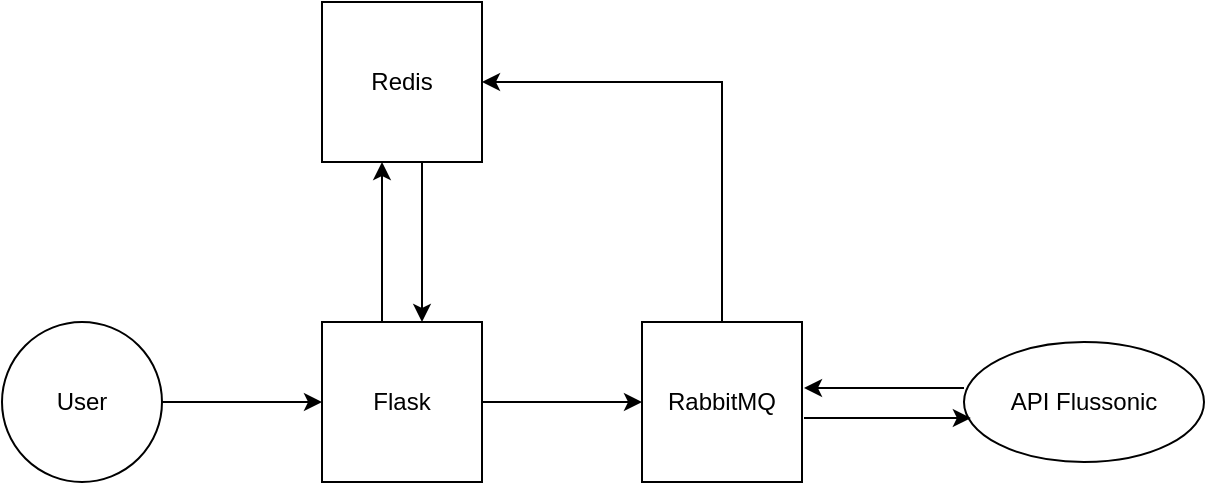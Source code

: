 <mxfile version="20.3.3" type="github"><diagram id="Vcrh20kyoeob-keiPXLj" name="Page-1"><mxGraphModel dx="1038" dy="547" grid="1" gridSize="10" guides="1" tooltips="1" connect="1" arrows="1" fold="1" page="1" pageScale="1" pageWidth="850" pageHeight="1100" math="0" shadow="0"><root><mxCell id="0"/><mxCell id="1" parent="0"/><mxCell id="8wIsJupdGh3dZKhpH62d-8" value="" style="edgeStyle=orthogonalEdgeStyle;rounded=0;orthogonalLoop=1;jettySize=auto;html=1;" parent="1" source="8wIsJupdGh3dZKhpH62d-1" target="8wIsJupdGh3dZKhpH62d-2" edge="1"><mxGeometry relative="1" as="geometry"><Array as="points"><mxPoint x="310" y="200"/><mxPoint x="310" y="200"/></Array></mxGeometry></mxCell><mxCell id="1Y6yT3KGCLKJAHFg1xqe-2" value="" style="edgeStyle=orthogonalEdgeStyle;rounded=0;orthogonalLoop=1;jettySize=auto;html=1;" edge="1" parent="1" source="8wIsJupdGh3dZKhpH62d-1" target="8wIsJupdGh3dZKhpH62d-16"><mxGeometry relative="1" as="geometry"/></mxCell><mxCell id="8wIsJupdGh3dZKhpH62d-1" value="Flask" style="whiteSpace=wrap;html=1;aspect=fixed;" parent="1" vertex="1"><mxGeometry x="280" y="240" width="80" height="80" as="geometry"/></mxCell><mxCell id="1Y6yT3KGCLKJAHFg1xqe-4" value="" style="edgeStyle=orthogonalEdgeStyle;rounded=0;orthogonalLoop=1;jettySize=auto;html=1;" edge="1" parent="1" source="8wIsJupdGh3dZKhpH62d-2" target="8wIsJupdGh3dZKhpH62d-1"><mxGeometry relative="1" as="geometry"><Array as="points"><mxPoint x="330" y="200"/><mxPoint x="330" y="200"/></Array></mxGeometry></mxCell><mxCell id="8wIsJupdGh3dZKhpH62d-2" value="Redis" style="whiteSpace=wrap;html=1;aspect=fixed;" parent="1" vertex="1"><mxGeometry x="280" y="80" width="80" height="80" as="geometry"/></mxCell><mxCell id="1Y6yT3KGCLKJAHFg1xqe-1" style="edgeStyle=orthogonalEdgeStyle;rounded=0;orthogonalLoop=1;jettySize=auto;html=1;exitX=1;exitY=0.5;exitDx=0;exitDy=0;entryX=0;entryY=0.5;entryDx=0;entryDy=0;" edge="1" parent="1" source="8wIsJupdGh3dZKhpH62d-4" target="8wIsJupdGh3dZKhpH62d-1"><mxGeometry relative="1" as="geometry"/></mxCell><mxCell id="8wIsJupdGh3dZKhpH62d-4" value="User" style="ellipse;whiteSpace=wrap;html=1;aspect=fixed;" parent="1" vertex="1"><mxGeometry x="120" y="240" width="80" height="80" as="geometry"/></mxCell><mxCell id="1Y6yT3KGCLKJAHFg1xqe-6" style="edgeStyle=none;rounded=0;orthogonalLoop=1;jettySize=auto;html=1;entryX=1;entryY=0.5;entryDx=0;entryDy=0;exitX=0.5;exitY=0;exitDx=0;exitDy=0;" edge="1" parent="1" source="8wIsJupdGh3dZKhpH62d-16" target="8wIsJupdGh3dZKhpH62d-2"><mxGeometry relative="1" as="geometry"><Array as="points"><mxPoint x="480" y="120"/></Array></mxGeometry></mxCell><mxCell id="8wIsJupdGh3dZKhpH62d-9" value="API Flussonic" style="ellipse;whiteSpace=wrap;html=1;" parent="1" vertex="1"><mxGeometry x="601" y="250" width="120" height="60" as="geometry"/></mxCell><mxCell id="1Y6yT3KGCLKJAHFg1xqe-3" value="" style="edgeStyle=orthogonalEdgeStyle;rounded=0;orthogonalLoop=1;jettySize=auto;html=1;" edge="1" parent="1"><mxGeometry relative="1" as="geometry"><mxPoint x="521" y="288" as="sourcePoint"/><mxPoint x="604.431" y="288" as="targetPoint"/><Array as="points"><mxPoint x="561" y="288"/><mxPoint x="561" y="288"/></Array></mxGeometry></mxCell><mxCell id="8wIsJupdGh3dZKhpH62d-16" value="RabbitMQ" style="rounded=0;whiteSpace=wrap;html=1;" parent="1" vertex="1"><mxGeometry x="440" y="240" width="80" height="80" as="geometry"/></mxCell><mxCell id="1Y6yT3KGCLKJAHFg1xqe-7" value="" style="endArrow=classic;html=1;rounded=0;exitX=0;exitY=0.5;exitDx=0;exitDy=0;entryX=1;entryY=0.5;entryDx=0;entryDy=0;" edge="1" parent="1"><mxGeometry width="50" height="50" relative="1" as="geometry"><mxPoint x="601" y="273" as="sourcePoint"/><mxPoint x="521" y="273" as="targetPoint"/></mxGeometry></mxCell><mxCell id="1Y6yT3KGCLKJAHFg1xqe-9" style="edgeStyle=none;rounded=0;orthogonalLoop=1;jettySize=auto;html=1;exitX=1;exitY=0.5;exitDx=0;exitDy=0;" edge="1" parent="1" source="8wIsJupdGh3dZKhpH62d-16" target="8wIsJupdGh3dZKhpH62d-16"><mxGeometry relative="1" as="geometry"/></mxCell></root></mxGraphModel></diagram></mxfile>